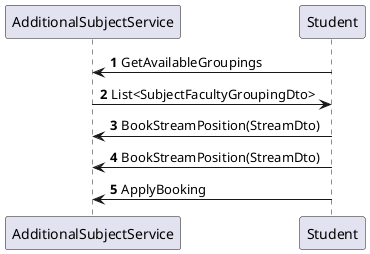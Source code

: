 @startuml
'https://plantuml.com/sequence-diagram

autonumber

AdditionalSubjectService <- Student: GetAvailableGroupings
AdditionalSubjectService -> Student: List<SubjectFacultyGroupingDto>
AdditionalSubjectService <- Student: BookStreamPosition(StreamDto)
AdditionalSubjectService <- Student: BookStreamPosition(StreamDto)
AdditionalSubjectService <- Student: ApplyBooking

@enduml